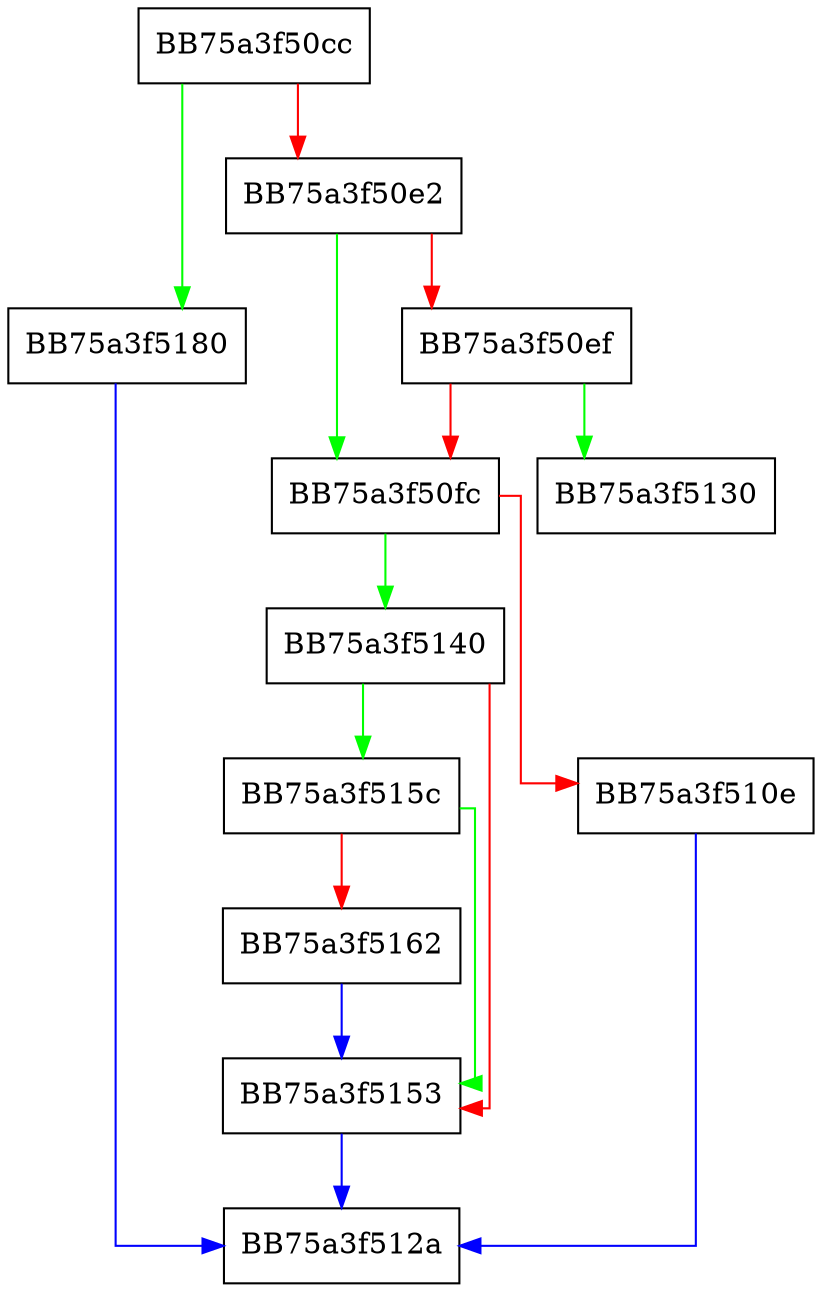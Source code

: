 digraph ldloca {
  node [shape="box"];
  graph [splines=ortho];
  BB75a3f50cc -> BB75a3f5180 [color="green"];
  BB75a3f50cc -> BB75a3f50e2 [color="red"];
  BB75a3f50e2 -> BB75a3f50fc [color="green"];
  BB75a3f50e2 -> BB75a3f50ef [color="red"];
  BB75a3f50ef -> BB75a3f5130 [color="green"];
  BB75a3f50ef -> BB75a3f50fc [color="red"];
  BB75a3f50fc -> BB75a3f5140 [color="green"];
  BB75a3f50fc -> BB75a3f510e [color="red"];
  BB75a3f510e -> BB75a3f512a [color="blue"];
  BB75a3f5140 -> BB75a3f515c [color="green"];
  BB75a3f5140 -> BB75a3f5153 [color="red"];
  BB75a3f5153 -> BB75a3f512a [color="blue"];
  BB75a3f515c -> BB75a3f5153 [color="green"];
  BB75a3f515c -> BB75a3f5162 [color="red"];
  BB75a3f5162 -> BB75a3f5153 [color="blue"];
  BB75a3f5180 -> BB75a3f512a [color="blue"];
}